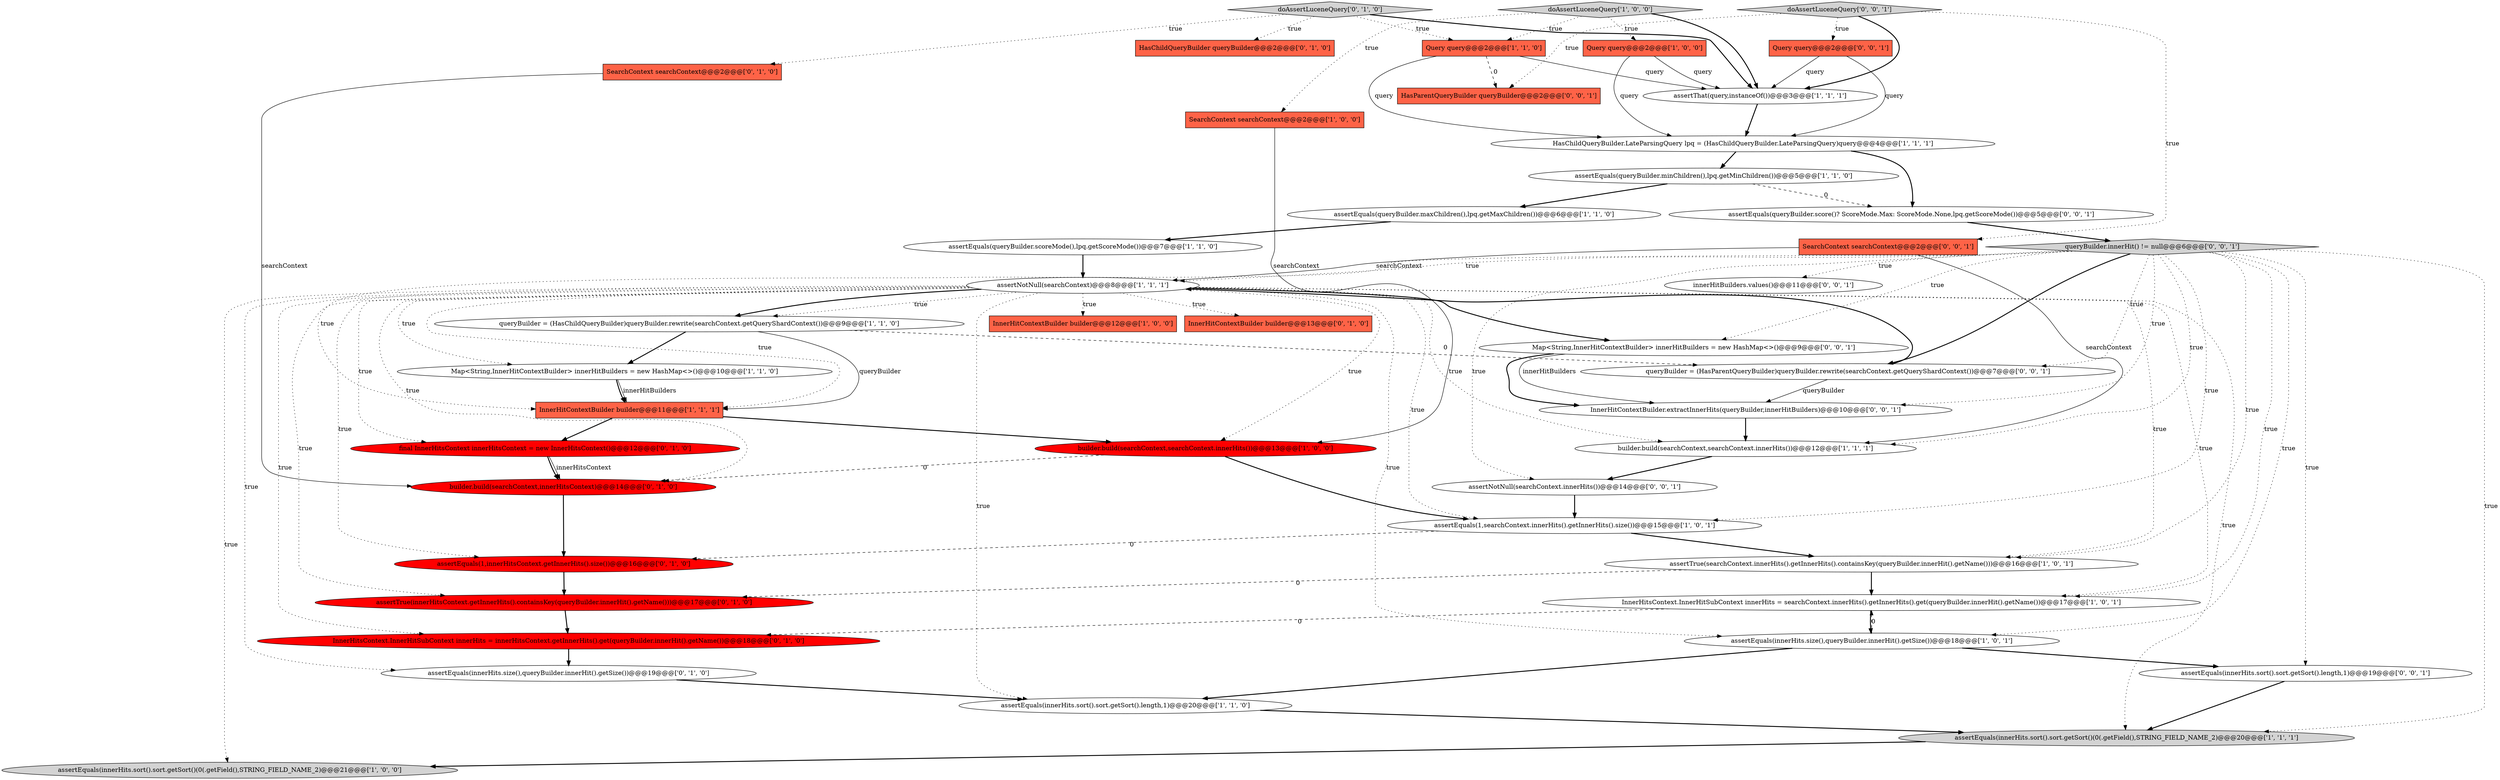 digraph {
8 [style = filled, label = "assertEquals(innerHits.sort().sort.getSort()(0(.getField(),STRING_FIELD_NAME_2)@@@20@@@['1', '1', '1']", fillcolor = lightgray, shape = ellipse image = "AAA0AAABBB1BBB"];
27 [style = filled, label = "assertTrue(innerHitsContext.getInnerHits().containsKey(queryBuilder.innerHit().getName()))@@@17@@@['0', '1', '0']", fillcolor = red, shape = ellipse image = "AAA1AAABBB2BBB"];
6 [style = filled, label = "assertEquals(innerHits.sort().sort.getSort().length,1)@@@20@@@['1', '1', '0']", fillcolor = white, shape = ellipse image = "AAA0AAABBB1BBB"];
7 [style = filled, label = "assertEquals(queryBuilder.scoreMode(),lpq.getScoreMode())@@@7@@@['1', '1', '0']", fillcolor = white, shape = ellipse image = "AAA0AAABBB1BBB"];
3 [style = filled, label = "assertEquals(queryBuilder.minChildren(),lpq.getMinChildren())@@@5@@@['1', '1', '0']", fillcolor = white, shape = ellipse image = "AAA0AAABBB1BBB"];
13 [style = filled, label = "assertEquals(1,searchContext.innerHits().getInnerHits().size())@@@15@@@['1', '0', '1']", fillcolor = white, shape = ellipse image = "AAA0AAABBB1BBB"];
20 [style = filled, label = "assertEquals(queryBuilder.maxChildren(),lpq.getMaxChildren())@@@6@@@['1', '1', '0']", fillcolor = white, shape = ellipse image = "AAA0AAABBB1BBB"];
25 [style = filled, label = "SearchContext searchContext@@@2@@@['0', '1', '0']", fillcolor = tomato, shape = box image = "AAA0AAABBB2BBB"];
21 [style = filled, label = "Map<String,InnerHitContextBuilder> innerHitBuilders = new HashMap<>()@@@10@@@['1', '1', '0']", fillcolor = white, shape = ellipse image = "AAA0AAABBB1BBB"];
35 [style = filled, label = "InnerHitContextBuilder.extractInnerHits(queryBuilder,innerHitBuilders)@@@10@@@['0', '0', '1']", fillcolor = white, shape = ellipse image = "AAA0AAABBB3BBB"];
40 [style = filled, label = "assertNotNull(searchContext.innerHits())@@@14@@@['0', '0', '1']", fillcolor = white, shape = ellipse image = "AAA0AAABBB3BBB"];
44 [style = filled, label = "Map<String,InnerHitContextBuilder> innerHitBuilders = new HashMap<>()@@@9@@@['0', '0', '1']", fillcolor = white, shape = ellipse image = "AAA0AAABBB3BBB"];
24 [style = filled, label = "assertEquals(innerHits.size(),queryBuilder.innerHit().getSize())@@@19@@@['0', '1', '0']", fillcolor = white, shape = ellipse image = "AAA0AAABBB2BBB"];
0 [style = filled, label = "Query query@@@2@@@['1', '0', '0']", fillcolor = tomato, shape = box image = "AAA0AAABBB1BBB"];
14 [style = filled, label = "assertTrue(searchContext.innerHits().getInnerHits().containsKey(queryBuilder.innerHit().getName()))@@@16@@@['1', '0', '1']", fillcolor = white, shape = ellipse image = "AAA0AAABBB1BBB"];
38 [style = filled, label = "assertEquals(innerHits.sort().sort.getSort().length,1)@@@19@@@['0', '0', '1']", fillcolor = white, shape = ellipse image = "AAA0AAABBB3BBB"];
28 [style = filled, label = "builder.build(searchContext,innerHitsContext)@@@14@@@['0', '1', '0']", fillcolor = red, shape = ellipse image = "AAA1AAABBB2BBB"];
12 [style = filled, label = "assertEquals(innerHits.sort().sort.getSort()(0(.getField(),STRING_FIELD_NAME_2)@@@21@@@['1', '0', '0']", fillcolor = lightgray, shape = ellipse image = "AAA0AAABBB1BBB"];
43 [style = filled, label = "queryBuilder = (HasParentQueryBuilder)queryBuilder.rewrite(searchContext.getQueryShardContext())@@@7@@@['0', '0', '1']", fillcolor = white, shape = ellipse image = "AAA0AAABBB3BBB"];
31 [style = filled, label = "doAssertLuceneQuery['0', '1', '0']", fillcolor = lightgray, shape = diamond image = "AAA0AAABBB2BBB"];
36 [style = filled, label = "Query query@@@2@@@['0', '0', '1']", fillcolor = tomato, shape = box image = "AAA0AAABBB3BBB"];
4 [style = filled, label = "InnerHitContextBuilder builder@@@11@@@['1', '1', '1']", fillcolor = tomato, shape = box image = "AAA0AAABBB1BBB"];
5 [style = filled, label = "assertNotNull(searchContext)@@@8@@@['1', '1', '1']", fillcolor = white, shape = ellipse image = "AAA0AAABBB1BBB"];
2 [style = filled, label = "HasChildQueryBuilder.LateParsingQuery lpq = (HasChildQueryBuilder.LateParsingQuery)query@@@4@@@['1', '1', '1']", fillcolor = white, shape = ellipse image = "AAA0AAABBB1BBB"];
37 [style = filled, label = "queryBuilder.innerHit() != null@@@6@@@['0', '0', '1']", fillcolor = lightgray, shape = diamond image = "AAA0AAABBB3BBB"];
17 [style = filled, label = "doAssertLuceneQuery['1', '0', '0']", fillcolor = lightgray, shape = diamond image = "AAA0AAABBB1BBB"];
39 [style = filled, label = "SearchContext searchContext@@@2@@@['0', '0', '1']", fillcolor = tomato, shape = box image = "AAA0AAABBB3BBB"];
41 [style = filled, label = "HasParentQueryBuilder queryBuilder@@@2@@@['0', '0', '1']", fillcolor = tomato, shape = box image = "AAA0AAABBB3BBB"];
34 [style = filled, label = "assertEquals(queryBuilder.score()? ScoreMode.Max: ScoreMode.None,lpq.getScoreMode())@@@5@@@['0', '0', '1']", fillcolor = white, shape = ellipse image = "AAA0AAABBB3BBB"];
29 [style = filled, label = "assertEquals(1,innerHitsContext.getInnerHits().size())@@@16@@@['0', '1', '0']", fillcolor = red, shape = ellipse image = "AAA1AAABBB2BBB"];
15 [style = filled, label = "InnerHitContextBuilder builder@@@12@@@['1', '0', '0']", fillcolor = tomato, shape = box image = "AAA0AAABBB1BBB"];
26 [style = filled, label = "InnerHitContextBuilder builder@@@13@@@['0', '1', '0']", fillcolor = tomato, shape = box image = "AAA0AAABBB2BBB"];
33 [style = filled, label = "innerHitBuilders.values()@@@11@@@['0', '0', '1']", fillcolor = white, shape = ellipse image = "AAA0AAABBB3BBB"];
10 [style = filled, label = "builder.build(searchContext,searchContext.innerHits())@@@13@@@['1', '0', '0']", fillcolor = red, shape = ellipse image = "AAA1AAABBB1BBB"];
42 [style = filled, label = "doAssertLuceneQuery['0', '0', '1']", fillcolor = lightgray, shape = diamond image = "AAA0AAABBB3BBB"];
32 [style = filled, label = "final InnerHitsContext innerHitsContext = new InnerHitsContext()@@@12@@@['0', '1', '0']", fillcolor = red, shape = ellipse image = "AAA1AAABBB2BBB"];
9 [style = filled, label = "assertThat(query,instanceOf())@@@3@@@['1', '1', '1']", fillcolor = white, shape = ellipse image = "AAA0AAABBB1BBB"];
18 [style = filled, label = "builder.build(searchContext,searchContext.innerHits())@@@12@@@['1', '1', '1']", fillcolor = white, shape = ellipse image = "AAA0AAABBB1BBB"];
23 [style = filled, label = "HasChildQueryBuilder queryBuilder@@@2@@@['0', '1', '0']", fillcolor = tomato, shape = box image = "AAA0AAABBB2BBB"];
1 [style = filled, label = "SearchContext searchContext@@@2@@@['1', '0', '0']", fillcolor = tomato, shape = box image = "AAA0AAABBB1BBB"];
22 [style = filled, label = "InnerHitsContext.InnerHitSubContext innerHits = searchContext.innerHits().getInnerHits().get(queryBuilder.innerHit().getName())@@@17@@@['1', '0', '1']", fillcolor = white, shape = ellipse image = "AAA0AAABBB1BBB"];
16 [style = filled, label = "queryBuilder = (HasChildQueryBuilder)queryBuilder.rewrite(searchContext.getQueryShardContext())@@@9@@@['1', '1', '0']", fillcolor = white, shape = ellipse image = "AAA0AAABBB1BBB"];
19 [style = filled, label = "assertEquals(innerHits.size(),queryBuilder.innerHit().getSize())@@@18@@@['1', '0', '1']", fillcolor = white, shape = ellipse image = "AAA0AAABBB1BBB"];
30 [style = filled, label = "InnerHitsContext.InnerHitSubContext innerHits = innerHitsContext.getInnerHits().get(queryBuilder.innerHit().getName())@@@18@@@['0', '1', '0']", fillcolor = red, shape = ellipse image = "AAA1AAABBB2BBB"];
11 [style = filled, label = "Query query@@@2@@@['1', '1', '0']", fillcolor = tomato, shape = box image = "AAA0AAABBB1BBB"];
5->18 [style = dotted, label="true"];
32->28 [style = solid, label="innerHitsContext"];
31->9 [style = bold, label=""];
44->35 [style = bold, label=""];
5->19 [style = dotted, label="true"];
17->9 [style = bold, label=""];
17->1 [style = dotted, label="true"];
5->32 [style = dotted, label="true"];
42->9 [style = bold, label=""];
36->9 [style = solid, label="query"];
10->28 [style = dashed, label="0"];
11->9 [style = solid, label="query"];
5->12 [style = dotted, label="true"];
40->13 [style = bold, label=""];
5->24 [style = dotted, label="true"];
21->4 [style = solid, label="innerHitBuilders"];
5->13 [style = dotted, label="true"];
37->43 [style = bold, label=""];
36->2 [style = solid, label="query"];
37->38 [style = dotted, label="true"];
5->22 [style = dotted, label="true"];
5->29 [style = dotted, label="true"];
13->14 [style = bold, label=""];
43->35 [style = solid, label="queryBuilder"];
31->25 [style = dotted, label="true"];
35->18 [style = bold, label=""];
9->2 [style = bold, label=""];
13->29 [style = dashed, label="0"];
27->30 [style = bold, label=""];
2->34 [style = bold, label=""];
14->22 [style = bold, label=""];
42->36 [style = dotted, label="true"];
5->6 [style = dotted, label="true"];
37->19 [style = dotted, label="true"];
37->18 [style = dotted, label="true"];
31->11 [style = dotted, label="true"];
19->6 [style = bold, label=""];
16->43 [style = dashed, label="0"];
37->5 [style = dotted, label="true"];
5->4 [style = dotted, label="true"];
29->27 [style = bold, label=""];
37->8 [style = dotted, label="true"];
7->5 [style = bold, label=""];
3->34 [style = dashed, label="0"];
37->4 [style = dotted, label="true"];
16->4 [style = solid, label="queryBuilder"];
31->23 [style = dotted, label="true"];
5->26 [style = dotted, label="true"];
5->30 [style = dotted, label="true"];
37->14 [style = dotted, label="true"];
20->7 [style = bold, label=""];
5->8 [style = dotted, label="true"];
19->38 [style = bold, label=""];
21->4 [style = bold, label=""];
42->39 [style = dotted, label="true"];
4->10 [style = bold, label=""];
28->29 [style = bold, label=""];
30->24 [style = bold, label=""];
22->19 [style = bold, label=""];
5->10 [style = dotted, label="true"];
2->3 [style = bold, label=""];
18->40 [style = bold, label=""];
44->35 [style = solid, label="innerHitBuilders"];
5->15 [style = dotted, label="true"];
42->41 [style = dotted, label="true"];
5->16 [style = bold, label=""];
37->35 [style = dotted, label="true"];
37->43 [style = dotted, label="true"];
10->13 [style = bold, label=""];
43->5 [style = bold, label=""];
5->44 [style = bold, label=""];
22->30 [style = dashed, label="0"];
5->16 [style = dotted, label="true"];
39->18 [style = solid, label="searchContext"];
5->27 [style = dotted, label="true"];
37->22 [style = dotted, label="true"];
5->21 [style = dotted, label="true"];
38->8 [style = bold, label=""];
5->28 [style = dotted, label="true"];
37->44 [style = dotted, label="true"];
8->12 [style = bold, label=""];
17->11 [style = dotted, label="true"];
5->14 [style = dotted, label="true"];
37->33 [style = dotted, label="true"];
17->0 [style = dotted, label="true"];
0->9 [style = solid, label="query"];
39->5 [style = solid, label="searchContext"];
14->27 [style = dashed, label="0"];
1->10 [style = solid, label="searchContext"];
3->20 [style = bold, label=""];
34->37 [style = bold, label=""];
16->21 [style = bold, label=""];
6->8 [style = bold, label=""];
11->41 [style = dashed, label="0"];
0->2 [style = solid, label="query"];
11->2 [style = solid, label="query"];
25->28 [style = solid, label="searchContext"];
37->40 [style = dotted, label="true"];
24->6 [style = bold, label=""];
32->28 [style = bold, label=""];
37->13 [style = dotted, label="true"];
4->32 [style = bold, label=""];
19->22 [style = dashed, label="0"];
}
